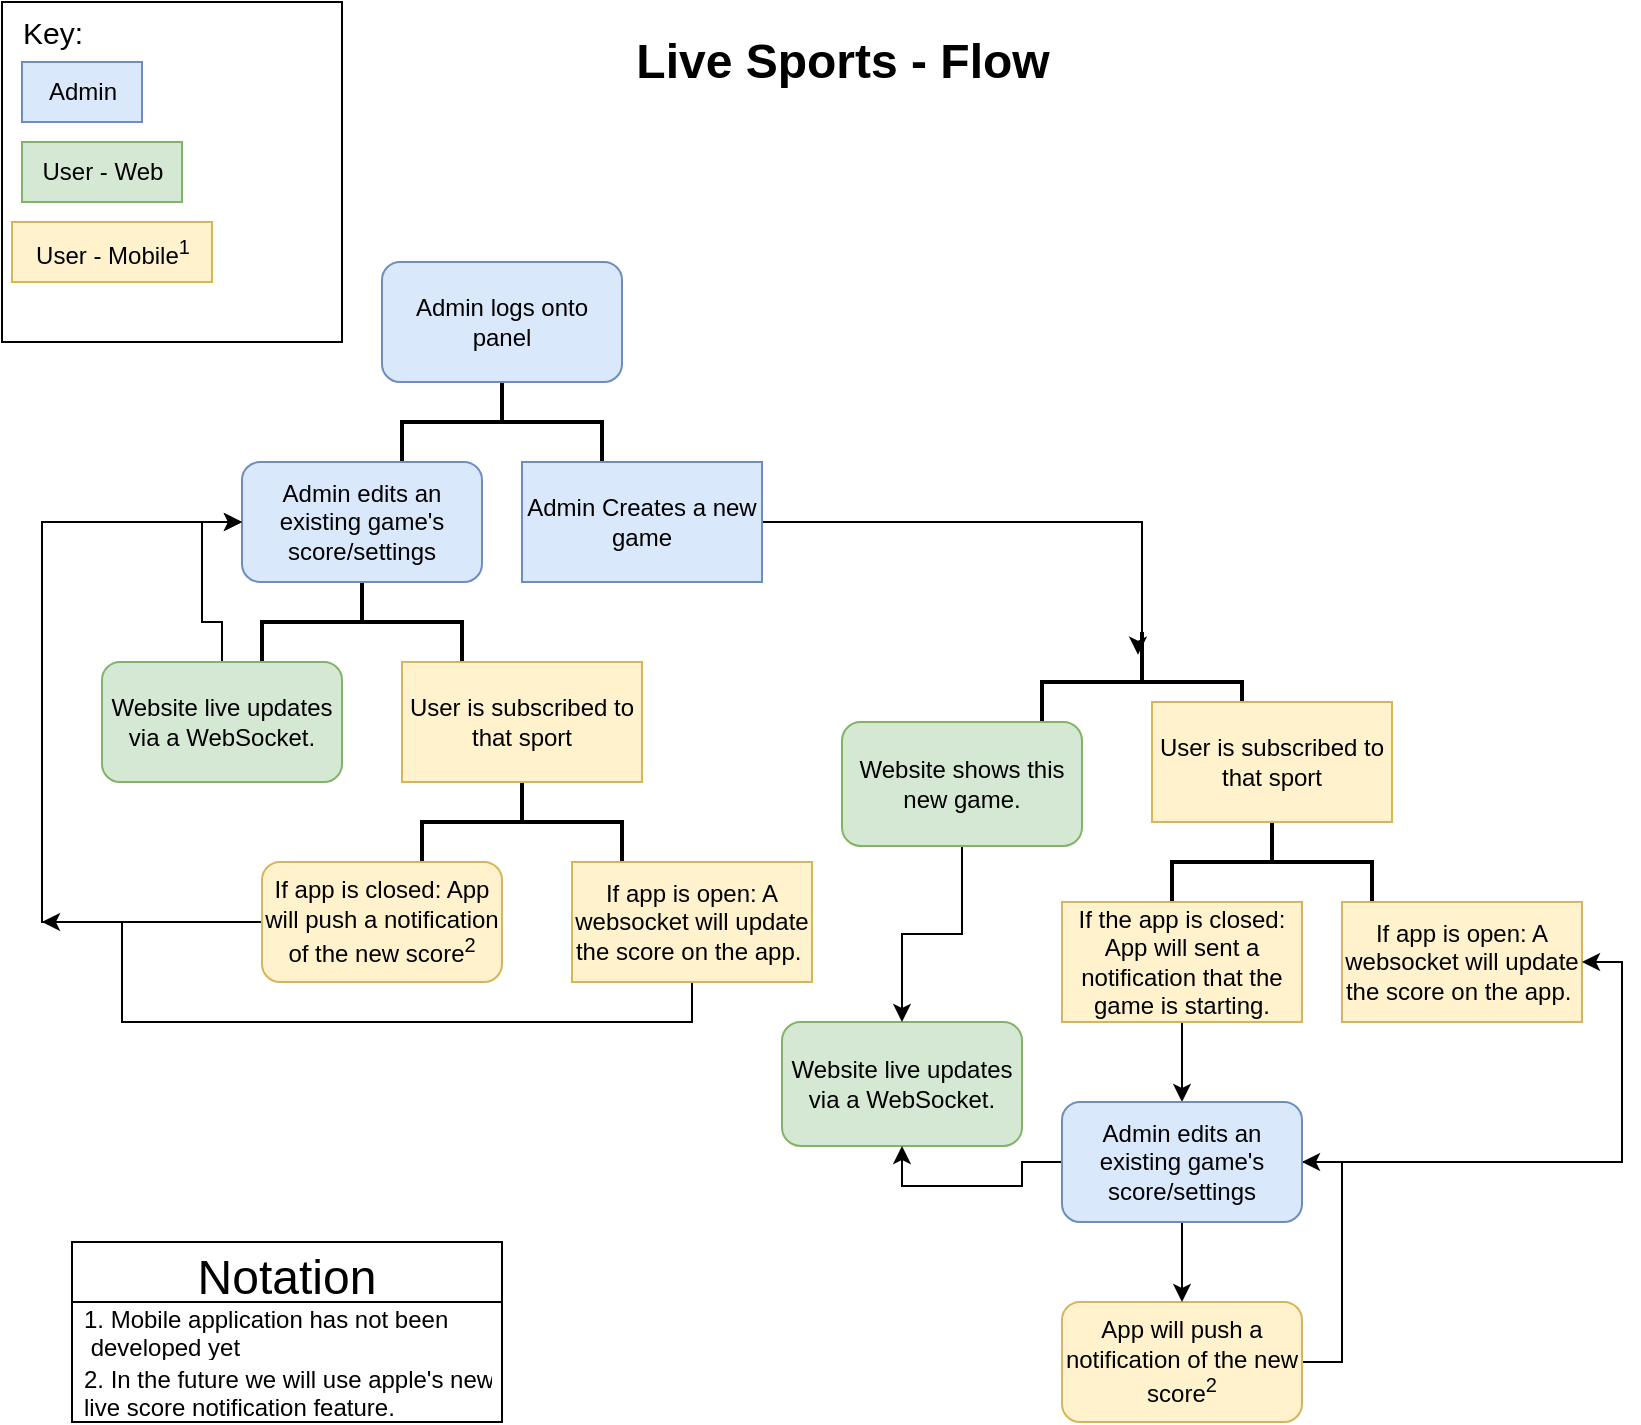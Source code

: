 <mxfile version="20.3.3" type="github">
  <diagram id="ZoijWgZR32y4va5hffM9" name="Page-1">
    <mxGraphModel dx="1006" dy="677" grid="1" gridSize="10" guides="1" tooltips="1" connect="1" arrows="1" fold="1" page="1" pageScale="1" pageWidth="850" pageHeight="1100" math="0" shadow="0">
      <root>
        <mxCell id="0" />
        <mxCell id="1" parent="0" />
        <mxCell id="94rV8oXowhxHJuVNh93p-21" value="" style="strokeWidth=2;html=1;shape=mxgraph.flowchart.annotation_2;align=left;labelPosition=right;pointerEvents=1;rotation=90;" vertex="1" parent="1">
          <mxGeometry x="545" y="290" width="50" height="100" as="geometry" />
        </mxCell>
        <mxCell id="94rV8oXowhxHJuVNh93p-13" value="" style="strokeWidth=2;html=1;shape=mxgraph.flowchart.annotation_2;align=left;labelPosition=right;pointerEvents=1;rotation=90;" vertex="1" parent="1">
          <mxGeometry x="235" y="360" width="50" height="100" as="geometry" />
        </mxCell>
        <mxCell id="94rV8oXowhxHJuVNh93p-3" value="" style="strokeWidth=2;html=1;shape=mxgraph.flowchart.annotation_2;align=left;labelPosition=right;pointerEvents=1;rotation=90;" vertex="1" parent="1">
          <mxGeometry x="155" y="260" width="50" height="100" as="geometry" />
        </mxCell>
        <mxCell id="UEzdxqP7-3Au7_6uFxmp-8" value="" style="strokeWidth=2;html=1;shape=mxgraph.flowchart.annotation_2;align=left;labelPosition=right;pointerEvents=1;rotation=90;" parent="1" vertex="1">
          <mxGeometry x="225" y="160" width="50" height="100" as="geometry" />
        </mxCell>
        <mxCell id="UEzdxqP7-3Au7_6uFxmp-2" value="Live Sports - Flow" style="text;strokeColor=none;fillColor=none;html=1;fontSize=24;fontStyle=1;verticalAlign=middle;align=center;" parent="1" vertex="1">
          <mxGeometry x="370" y="10" width="100" height="40" as="geometry" />
        </mxCell>
        <mxCell id="UEzdxqP7-3Au7_6uFxmp-7" value="Admin logs onto panel" style="rounded=1;whiteSpace=wrap;html=1;fillColor=#dae8fc;strokeColor=#6c8ebf;" parent="1" vertex="1">
          <mxGeometry x="190" y="130" width="120" height="60" as="geometry" />
        </mxCell>
        <mxCell id="UEzdxqP7-3Au7_6uFxmp-9" value="Admin edits an existing game&#39;s score/settings" style="rounded=1;whiteSpace=wrap;html=1;fillColor=#dae8fc;strokeColor=#6c8ebf;" parent="1" vertex="1">
          <mxGeometry x="120" y="230" width="120" height="60" as="geometry" />
        </mxCell>
        <mxCell id="94rV8oXowhxHJuVNh93p-8" style="edgeStyle=orthogonalEdgeStyle;rounded=0;orthogonalLoop=1;jettySize=auto;html=1;entryX=0.227;entryY=0.52;entryDx=0;entryDy=0;entryPerimeter=0;" edge="1" parent="1" source="UEzdxqP7-3Au7_6uFxmp-10" target="94rV8oXowhxHJuVNh93p-21">
          <mxGeometry relative="1" as="geometry">
            <mxPoint x="560" y="320" as="targetPoint" />
            <Array as="points">
              <mxPoint x="570" y="260" />
              <mxPoint x="570" y="320" />
              <mxPoint x="568" y="320" />
            </Array>
          </mxGeometry>
        </mxCell>
        <mxCell id="UEzdxqP7-3Au7_6uFxmp-10" value="Admin Creates a new game" style="whiteSpace=wrap;html=1;fillColor=#dae8fc;strokeColor=#6c8ebf;" parent="1" vertex="1">
          <mxGeometry x="260" y="230" width="120" height="60" as="geometry" />
        </mxCell>
        <mxCell id="UEzdxqP7-3Au7_6uFxmp-17" value="" style="whiteSpace=wrap;html=1;aspect=fixed;fontSize=15;" parent="1" vertex="1">
          <mxGeometry width="170" height="170" as="geometry" />
        </mxCell>
        <mxCell id="UEzdxqP7-3Au7_6uFxmp-5" value="Admin" style="text;html=1;align=center;verticalAlign=middle;resizable=0;points=[];autosize=1;strokeColor=#6c8ebf;fillColor=#dae8fc;" parent="1" vertex="1">
          <mxGeometry x="10" y="30" width="60" height="30" as="geometry" />
        </mxCell>
        <mxCell id="UEzdxqP7-3Au7_6uFxmp-18" value="Key:" style="text;html=1;align=center;verticalAlign=middle;resizable=0;points=[];autosize=1;strokeColor=none;fillColor=none;fontSize=15;" parent="1" vertex="1">
          <mxGeometry width="50" height="30" as="geometry" />
        </mxCell>
        <mxCell id="94rV8oXowhxHJuVNh93p-40" style="edgeStyle=orthogonalEdgeStyle;rounded=0;orthogonalLoop=1;jettySize=auto;html=1;entryX=0;entryY=0.5;entryDx=0;entryDy=0;" edge="1" parent="1" source="94rV8oXowhxHJuVNh93p-1" target="UEzdxqP7-3Au7_6uFxmp-9">
          <mxGeometry relative="1" as="geometry" />
        </mxCell>
        <mxCell id="94rV8oXowhxHJuVNh93p-1" value="Website live updates via a WebSocket." style="whiteSpace=wrap;html=1;fillColor=#d5e8d4;strokeColor=#82b366;rounded=1;" vertex="1" parent="1">
          <mxGeometry x="50" y="330" width="120" height="60" as="geometry" />
        </mxCell>
        <mxCell id="94rV8oXowhxHJuVNh93p-5" value="User - Web" style="text;html=1;align=center;verticalAlign=middle;resizable=0;points=[];autosize=1;strokeColor=#82b366;fillColor=#d5e8d4;" vertex="1" parent="1">
          <mxGeometry x="10" y="70" width="80" height="30" as="geometry" />
        </mxCell>
        <mxCell id="94rV8oXowhxHJuVNh93p-11" value="User - Mobile&lt;sup&gt;1&lt;/sup&gt;" style="text;html=1;align=center;verticalAlign=middle;resizable=0;points=[];autosize=1;strokeColor=#d6b656;fillColor=#fff2cc;" vertex="1" parent="1">
          <mxGeometry x="5" y="110" width="100" height="30" as="geometry" />
        </mxCell>
        <mxCell id="94rV8oXowhxHJuVNh93p-12" value="User is subscribed to that sport" style="rounded=0;whiteSpace=wrap;html=1;fillColor=#fff2cc;strokeColor=#d6b656;" vertex="1" parent="1">
          <mxGeometry x="200" y="330" width="120" height="60" as="geometry" />
        </mxCell>
        <mxCell id="94rV8oXowhxHJuVNh93p-38" style="edgeStyle=orthogonalEdgeStyle;rounded=0;orthogonalLoop=1;jettySize=auto;html=1;entryX=0;entryY=0.5;entryDx=0;entryDy=0;" edge="1" parent="1" source="94rV8oXowhxHJuVNh93p-14" target="UEzdxqP7-3Au7_6uFxmp-9">
          <mxGeometry relative="1" as="geometry">
            <Array as="points">
              <mxPoint x="20" y="460" />
              <mxPoint x="20" y="260" />
            </Array>
          </mxGeometry>
        </mxCell>
        <mxCell id="94rV8oXowhxHJuVNh93p-14" value="If app is closed: App will push a notification of the new score&lt;sup&gt;2&lt;/sup&gt;" style="rounded=1;whiteSpace=wrap;html=1;fillColor=#fff2cc;strokeColor=#d6b656;" vertex="1" parent="1">
          <mxGeometry x="130" y="430" width="120" height="60" as="geometry" />
        </mxCell>
        <mxCell id="94rV8oXowhxHJuVNh93p-41" style="edgeStyle=orthogonalEdgeStyle;rounded=0;orthogonalLoop=1;jettySize=auto;html=1;" edge="1" parent="1" source="94rV8oXowhxHJuVNh93p-15">
          <mxGeometry relative="1" as="geometry">
            <mxPoint x="20" y="460" as="targetPoint" />
            <Array as="points">
              <mxPoint x="345" y="510" />
              <mxPoint x="60" y="510" />
            </Array>
          </mxGeometry>
        </mxCell>
        <mxCell id="94rV8oXowhxHJuVNh93p-15" value="If app is open: A websocket will update the score on the app.&amp;nbsp;" style="rounded=0;whiteSpace=wrap;html=1;fillColor=#fff2cc;strokeColor=#d6b656;" vertex="1" parent="1">
          <mxGeometry x="285" y="430" width="120" height="60" as="geometry" />
        </mxCell>
        <mxCell id="94rV8oXowhxHJuVNh93p-16" value="" style="strokeWidth=2;html=1;shape=mxgraph.flowchart.annotation_2;align=left;labelPosition=right;pointerEvents=1;rotation=90;" vertex="1" parent="1">
          <mxGeometry x="610" y="380" width="50" height="100" as="geometry" />
        </mxCell>
        <mxCell id="94rV8oXowhxHJuVNh93p-17" value="Website live updates via a WebSocket." style="whiteSpace=wrap;html=1;fillColor=#d5e8d4;strokeColor=#82b366;rounded=1;" vertex="1" parent="1">
          <mxGeometry x="390" y="510" width="120" height="62" as="geometry" />
        </mxCell>
        <mxCell id="94rV8oXowhxHJuVNh93p-18" value="User is subscribed to that sport" style="rounded=0;whiteSpace=wrap;html=1;fillColor=#fff2cc;strokeColor=#d6b656;" vertex="1" parent="1">
          <mxGeometry x="575" y="350" width="120" height="60" as="geometry" />
        </mxCell>
        <mxCell id="94rV8oXowhxHJuVNh93p-33" style="edgeStyle=orthogonalEdgeStyle;rounded=0;orthogonalLoop=1;jettySize=auto;html=1;entryX=1;entryY=0.5;entryDx=0;entryDy=0;" edge="1" parent="1" source="94rV8oXowhxHJuVNh93p-19" target="94rV8oXowhxHJuVNh93p-30">
          <mxGeometry relative="1" as="geometry">
            <Array as="points">
              <mxPoint x="670" y="680" />
              <mxPoint x="670" y="580" />
            </Array>
          </mxGeometry>
        </mxCell>
        <mxCell id="94rV8oXowhxHJuVNh93p-19" value="App will push a notification of the new score&lt;sup&gt;2&lt;/sup&gt;" style="rounded=1;whiteSpace=wrap;html=1;fillColor=#fff2cc;strokeColor=#d6b656;" vertex="1" parent="1">
          <mxGeometry x="530" y="650" width="120" height="60" as="geometry" />
        </mxCell>
        <mxCell id="94rV8oXowhxHJuVNh93p-20" value="If app is open: A websocket will update the score on the app.&amp;nbsp;" style="rounded=0;whiteSpace=wrap;html=1;fillColor=#fff2cc;strokeColor=#d6b656;" vertex="1" parent="1">
          <mxGeometry x="670" y="450" width="120" height="60" as="geometry" />
        </mxCell>
        <mxCell id="94rV8oXowhxHJuVNh93p-31" style="edgeStyle=orthogonalEdgeStyle;rounded=0;orthogonalLoop=1;jettySize=auto;html=1;" edge="1" parent="1" source="94rV8oXowhxHJuVNh93p-29" target="94rV8oXowhxHJuVNh93p-30">
          <mxGeometry relative="1" as="geometry" />
        </mxCell>
        <mxCell id="94rV8oXowhxHJuVNh93p-29" value="If the app is closed:&lt;br&gt;App will sent a notification that the game is starting." style="rounded=0;whiteSpace=wrap;html=1;fillColor=#fff2cc;strokeColor=#d6b656;" vertex="1" parent="1">
          <mxGeometry x="530" y="450" width="120" height="60" as="geometry" />
        </mxCell>
        <mxCell id="94rV8oXowhxHJuVNh93p-32" style="edgeStyle=orthogonalEdgeStyle;rounded=0;orthogonalLoop=1;jettySize=auto;html=1;" edge="1" parent="1" source="94rV8oXowhxHJuVNh93p-30" target="94rV8oXowhxHJuVNh93p-19">
          <mxGeometry relative="1" as="geometry" />
        </mxCell>
        <mxCell id="94rV8oXowhxHJuVNh93p-35" style="edgeStyle=orthogonalEdgeStyle;rounded=0;orthogonalLoop=1;jettySize=auto;html=1;entryX=1;entryY=0.5;entryDx=0;entryDy=0;" edge="1" parent="1" source="94rV8oXowhxHJuVNh93p-30" target="94rV8oXowhxHJuVNh93p-20">
          <mxGeometry relative="1" as="geometry" />
        </mxCell>
        <mxCell id="94rV8oXowhxHJuVNh93p-56" style="edgeStyle=orthogonalEdgeStyle;rounded=0;orthogonalLoop=1;jettySize=auto;html=1;entryX=0.5;entryY=1;entryDx=0;entryDy=0;fontSize=24;" edge="1" parent="1" source="94rV8oXowhxHJuVNh93p-30" target="94rV8oXowhxHJuVNh93p-17">
          <mxGeometry relative="1" as="geometry" />
        </mxCell>
        <mxCell id="94rV8oXowhxHJuVNh93p-30" value="Admin edits an existing game&#39;s score/settings" style="rounded=1;whiteSpace=wrap;html=1;fillColor=#dae8fc;strokeColor=#6c8ebf;" vertex="1" parent="1">
          <mxGeometry x="530" y="550" width="120" height="60" as="geometry" />
        </mxCell>
        <mxCell id="94rV8oXowhxHJuVNh93p-50" value="Notation" style="swimlane;fontStyle=0;childLayout=stackLayout;horizontal=1;startSize=30;horizontalStack=0;resizeParent=1;resizeParentMax=0;resizeLast=0;collapsible=1;marginBottom=0;fontSize=24;" vertex="1" parent="1">
          <mxGeometry x="35" y="620" width="215" height="90" as="geometry" />
        </mxCell>
        <mxCell id="94rV8oXowhxHJuVNh93p-51" value="1. Mobile application has not been&#xa; developed yet" style="text;strokeColor=none;fillColor=none;align=left;verticalAlign=middle;spacingLeft=4;spacingRight=4;overflow=hidden;points=[[0,0.5],[1,0.5]];portConstraint=eastwest;rotatable=0;fontSize=12;" vertex="1" parent="94rV8oXowhxHJuVNh93p-50">
          <mxGeometry y="30" width="215" height="30" as="geometry" />
        </mxCell>
        <mxCell id="94rV8oXowhxHJuVNh93p-52" value="2. In the future we will use apple&#39;s new&#xa;live score notification feature." style="text;strokeColor=none;fillColor=none;align=left;verticalAlign=middle;spacingLeft=4;spacingRight=4;overflow=hidden;points=[[0,0.5],[1,0.5]];portConstraint=eastwest;rotatable=0;fontSize=12;" vertex="1" parent="94rV8oXowhxHJuVNh93p-50">
          <mxGeometry y="60" width="215" height="30" as="geometry" />
        </mxCell>
        <mxCell id="94rV8oXowhxHJuVNh93p-55" style="edgeStyle=orthogonalEdgeStyle;rounded=0;orthogonalLoop=1;jettySize=auto;html=1;exitX=0.5;exitY=1;exitDx=0;exitDy=0;fontSize=24;" edge="1" parent="1" source="94rV8oXowhxHJuVNh93p-54" target="94rV8oXowhxHJuVNh93p-17">
          <mxGeometry relative="1" as="geometry" />
        </mxCell>
        <mxCell id="94rV8oXowhxHJuVNh93p-54" value="Website shows this new game." style="whiteSpace=wrap;html=1;fillColor=#d5e8d4;strokeColor=#82b366;rounded=1;" vertex="1" parent="1">
          <mxGeometry x="420" y="360" width="120" height="62" as="geometry" />
        </mxCell>
      </root>
    </mxGraphModel>
  </diagram>
</mxfile>
